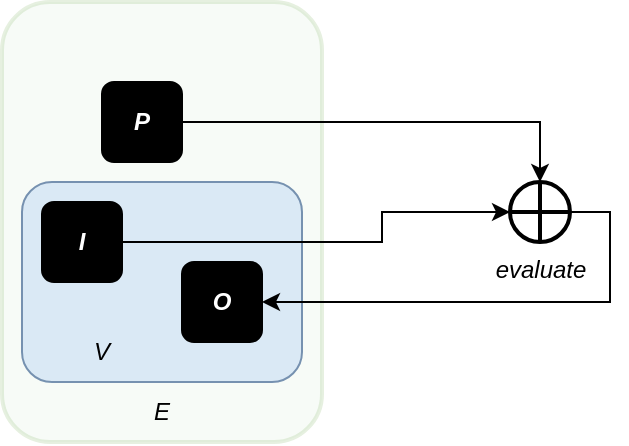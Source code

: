 <mxfile version="21.6.1" type="device">
  <diagram name="Page-1" id="cNXvOK2WXGpSSBsxCxpK">
    <mxGraphModel dx="1194" dy="824" grid="1" gridSize="10" guides="1" tooltips="1" connect="1" arrows="1" fold="1" page="1" pageScale="1" pageWidth="827" pageHeight="1169" math="0" shadow="0">
      <root>
        <mxCell id="0" />
        <mxCell id="1" value="Second" parent="0" />
        <mxCell id="sMJ_n2_xUf88XRYN7IQW-1" value="" style="rounded=1;whiteSpace=wrap;html=1;fillColor=#dae8fc;strokeColor=#5E7BA6;fillStyle=solid;" parent="1" vertex="1">
          <mxGeometry x="170" y="210" width="140" height="100" as="geometry" />
        </mxCell>
        <mxCell id="Ab1whSxm8HRURFY5Ob9R-1" value="First" parent="0" />
        <mxCell id="Ab1whSxm8HRURFY5Ob9R-2" value="" style="rounded=1;whiteSpace=wrap;html=1;fillColor=#d5e8d4;strokeColor=#82b366;strokeWidth=2;opacity=20;" parent="Ab1whSxm8HRURFY5Ob9R-1" vertex="1">
          <mxGeometry x="160" y="120" width="160" height="220" as="geometry" />
        </mxCell>
        <mxCell id="Ab1whSxm8HRURFY5Ob9R-7" style="edgeStyle=orthogonalEdgeStyle;rounded=0;orthogonalLoop=1;jettySize=auto;html=1;exitX=1;exitY=0.5;exitDx=0;exitDy=0;entryX=0.5;entryY=0;entryDx=0;entryDy=0;entryPerimeter=0;" parent="Ab1whSxm8HRURFY5Ob9R-1" source="Ab1whSxm8HRURFY5Ob9R-4" target="Ab1whSxm8HRURFY5Ob9R-6" edge="1">
          <mxGeometry relative="1" as="geometry" />
        </mxCell>
        <mxCell id="Ab1whSxm8HRURFY5Ob9R-4" value="&lt;font style=&quot;background-color: rgb(0, 0, 0);&quot; color=&quot;#ffffff&quot;&gt;&lt;b&gt;&lt;i&gt;P&lt;/i&gt;&lt;/b&gt;&lt;/font&gt;" style="rounded=1;whiteSpace=wrap;html=1;fillColor=#000000;" parent="Ab1whSxm8HRURFY5Ob9R-1" vertex="1">
          <mxGeometry x="210" y="160" width="40" height="40" as="geometry" />
        </mxCell>
        <mxCell id="Ab1whSxm8HRURFY5Ob9R-8" style="edgeStyle=orthogonalEdgeStyle;rounded=0;orthogonalLoop=1;jettySize=auto;html=1;exitX=1;exitY=0.5;exitDx=0;exitDy=0;entryX=0;entryY=0.5;entryDx=0;entryDy=0;entryPerimeter=0;" parent="Ab1whSxm8HRURFY5Ob9R-1" source="Ab1whSxm8HRURFY5Ob9R-5" target="Ab1whSxm8HRURFY5Ob9R-6" edge="1">
          <mxGeometry relative="1" as="geometry">
            <Array as="points">
              <mxPoint x="350" y="240" />
              <mxPoint x="350" y="225" />
            </Array>
          </mxGeometry>
        </mxCell>
        <mxCell id="Ab1whSxm8HRURFY5Ob9R-5" value="&lt;font style=&quot;background-color: rgb(0, 0, 0);&quot; color=&quot;#ffffff&quot;&gt;&lt;b&gt;&lt;i&gt;I&lt;/i&gt;&lt;/b&gt;&lt;/font&gt;" style="rounded=1;whiteSpace=wrap;html=1;fillColor=#000000;" parent="Ab1whSxm8HRURFY5Ob9R-1" vertex="1">
          <mxGeometry x="180" y="220" width="40" height="40" as="geometry" />
        </mxCell>
        <mxCell id="Ab1whSxm8HRURFY5Ob9R-11" style="edgeStyle=orthogonalEdgeStyle;rounded=0;orthogonalLoop=1;jettySize=auto;html=1;exitX=1;exitY=0.5;exitDx=0;exitDy=0;exitPerimeter=0;entryX=1;entryY=0.5;entryDx=0;entryDy=0;" parent="Ab1whSxm8HRURFY5Ob9R-1" source="Ab1whSxm8HRURFY5Ob9R-6" target="Ab1whSxm8HRURFY5Ob9R-10" edge="1">
          <mxGeometry relative="1" as="geometry" />
        </mxCell>
        <mxCell id="Ab1whSxm8HRURFY5Ob9R-6" value="&lt;i&gt;evaluate&lt;/i&gt;" style="verticalLabelPosition=bottom;verticalAlign=top;html=1;shape=mxgraph.flowchart.summing_function;strokeWidth=2;" parent="Ab1whSxm8HRURFY5Ob9R-1" vertex="1">
          <mxGeometry x="414" y="210" width="30" height="30" as="geometry" />
        </mxCell>
        <mxCell id="Ab1whSxm8HRURFY5Ob9R-10" value="&lt;font style=&quot;background-color: rgb(0, 0, 0);&quot; color=&quot;#ffffff&quot;&gt;&lt;b&gt;&lt;i&gt;O&lt;/i&gt;&lt;/b&gt;&lt;/font&gt;" style="rounded=1;whiteSpace=wrap;html=1;fillColor=#000000;" parent="Ab1whSxm8HRURFY5Ob9R-1" vertex="1">
          <mxGeometry x="250" y="250" width="40" height="40" as="geometry" />
        </mxCell>
        <mxCell id="Ab1whSxm8HRURFY5Ob9R-12" value="&lt;i&gt;E&lt;/i&gt;" style="text;html=1;strokeColor=none;fillColor=none;align=center;verticalAlign=middle;whiteSpace=wrap;rounded=0;" parent="Ab1whSxm8HRURFY5Ob9R-1" vertex="1">
          <mxGeometry x="210" y="310" width="60" height="30" as="geometry" />
        </mxCell>
        <mxCell id="Ab1whSxm8HRURFY5Ob9R-14" value="&lt;i&gt;V&lt;/i&gt;" style="text;html=1;strokeColor=none;fillColor=none;align=center;verticalAlign=middle;whiteSpace=wrap;rounded=0;" parent="Ab1whSxm8HRURFY5Ob9R-1" vertex="1">
          <mxGeometry x="180" y="280" width="60" height="30" as="geometry" />
        </mxCell>
      </root>
    </mxGraphModel>
  </diagram>
</mxfile>
